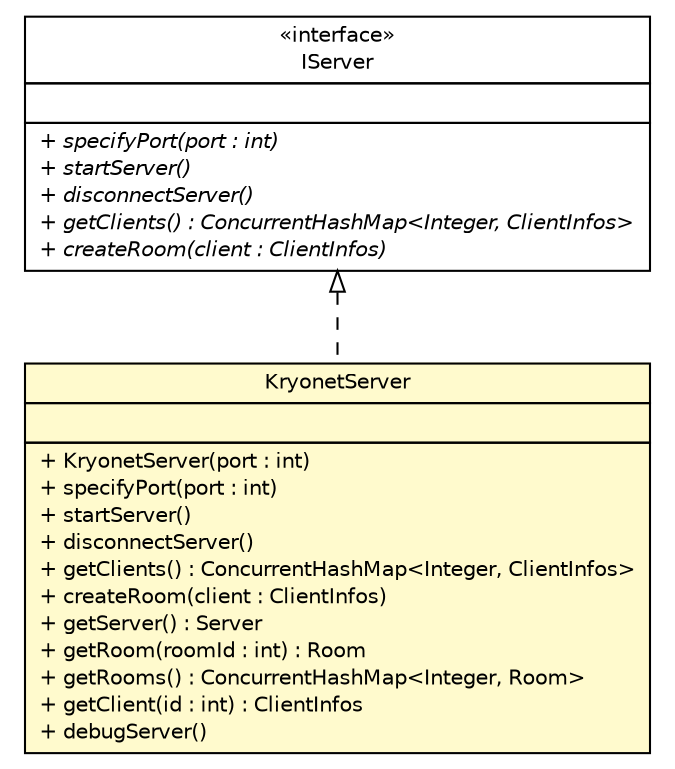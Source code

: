 #!/usr/local/bin/dot
#
# Class diagram 
# Generated by UMLGraph version R5_6 (http://www.umlgraph.org/)
#

digraph G {
	edge [fontname="Helvetica",fontsize=10,labelfontname="Helvetica",labelfontsize=10];
	node [fontname="Helvetica",fontsize=10,shape=plaintext];
	nodesep=0.25;
	ranksep=0.5;
	// Server.ServerConnexion.IServer
	c1570 [label=<<table title="Server.ServerConnexion.IServer" border="0" cellborder="1" cellspacing="0" cellpadding="2" port="p" href="./IServer.html">
		<tr><td><table border="0" cellspacing="0" cellpadding="1">
<tr><td align="center" balign="center"> &#171;interface&#187; </td></tr>
<tr><td align="center" balign="center"> IServer </td></tr>
		</table></td></tr>
		<tr><td><table border="0" cellspacing="0" cellpadding="1">
<tr><td align="left" balign="left">  </td></tr>
		</table></td></tr>
		<tr><td><table border="0" cellspacing="0" cellpadding="1">
<tr><td align="left" balign="left"><font face="Helvetica-Oblique" point-size="10.0"> + specifyPort(port : int) </font></td></tr>
<tr><td align="left" balign="left"><font face="Helvetica-Oblique" point-size="10.0"> + startServer() </font></td></tr>
<tr><td align="left" balign="left"><font face="Helvetica-Oblique" point-size="10.0"> + disconnectServer() </font></td></tr>
<tr><td align="left" balign="left"><font face="Helvetica-Oblique" point-size="10.0"> + getClients() : ConcurrentHashMap&lt;Integer, ClientInfos&gt; </font></td></tr>
<tr><td align="left" balign="left"><font face="Helvetica-Oblique" point-size="10.0"> + createRoom(client : ClientInfos) </font></td></tr>
		</table></td></tr>
		</table>>, URL="./IServer.html", fontname="Helvetica", fontcolor="black", fontsize=10.0];
	// Server.ServerConnexion.KryonetServer
	c1571 [label=<<table title="Server.ServerConnexion.KryonetServer" border="0" cellborder="1" cellspacing="0" cellpadding="2" port="p" bgcolor="lemonChiffon" href="./KryonetServer.html">
		<tr><td><table border="0" cellspacing="0" cellpadding="1">
<tr><td align="center" balign="center"> KryonetServer </td></tr>
		</table></td></tr>
		<tr><td><table border="0" cellspacing="0" cellpadding="1">
<tr><td align="left" balign="left">  </td></tr>
		</table></td></tr>
		<tr><td><table border="0" cellspacing="0" cellpadding="1">
<tr><td align="left" balign="left"> + KryonetServer(port : int) </td></tr>
<tr><td align="left" balign="left"> + specifyPort(port : int) </td></tr>
<tr><td align="left" balign="left"> + startServer() </td></tr>
<tr><td align="left" balign="left"> + disconnectServer() </td></tr>
<tr><td align="left" balign="left"> + getClients() : ConcurrentHashMap&lt;Integer, ClientInfos&gt; </td></tr>
<tr><td align="left" balign="left"> + createRoom(client : ClientInfos) </td></tr>
<tr><td align="left" balign="left"> + getServer() : Server </td></tr>
<tr><td align="left" balign="left"> + getRoom(roomId : int) : Room </td></tr>
<tr><td align="left" balign="left"> + getRooms() : ConcurrentHashMap&lt;Integer, Room&gt; </td></tr>
<tr><td align="left" balign="left"> + getClient(id : int) : ClientInfos </td></tr>
<tr><td align="left" balign="left"> + debugServer() </td></tr>
		</table></td></tr>
		</table>>, URL="./KryonetServer.html", fontname="Helvetica", fontcolor="black", fontsize=10.0];
	//Server.ServerConnexion.KryonetServer implements Server.ServerConnexion.IServer
	c1570:p -> c1571:p [dir=back,arrowtail=empty,style=dashed];
}

